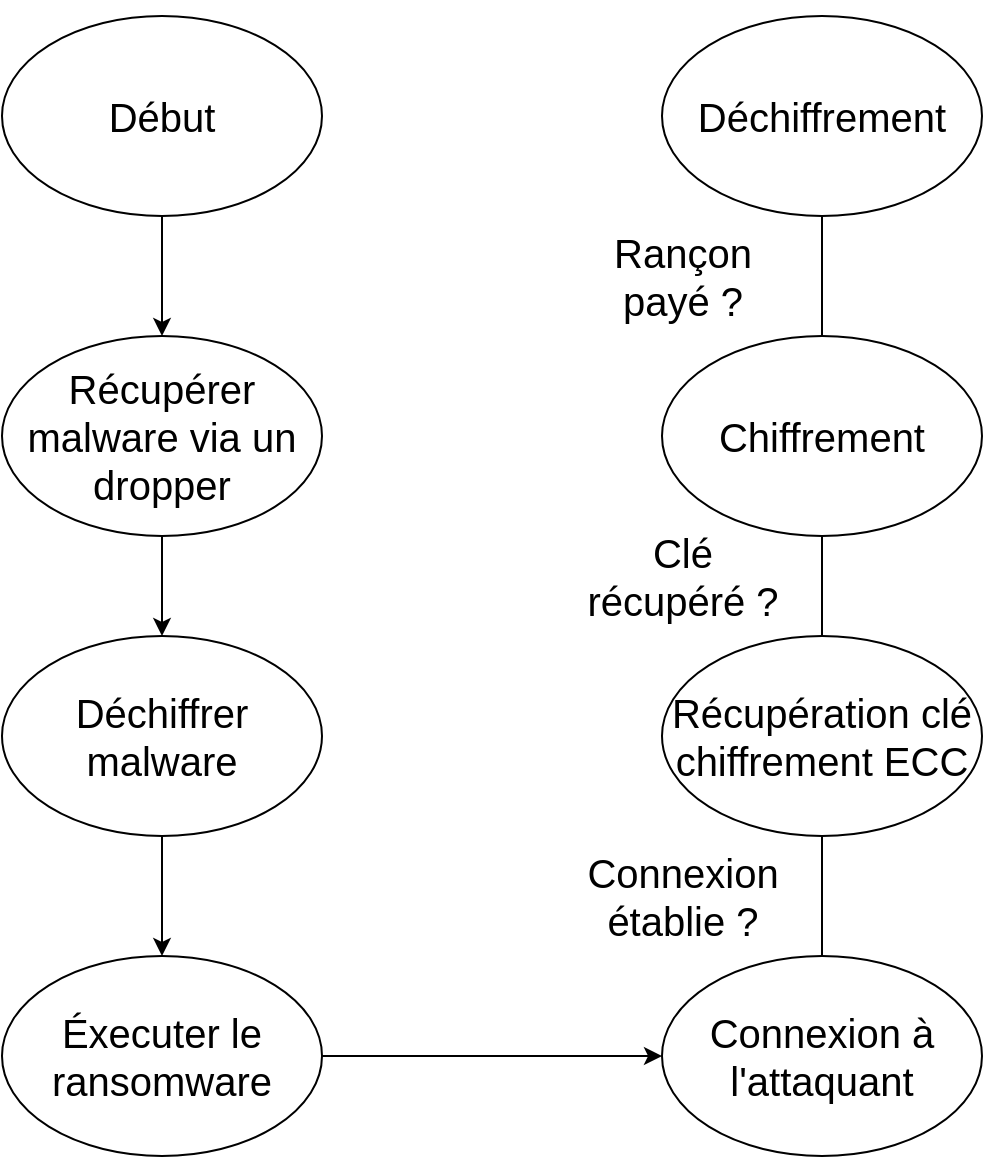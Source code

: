 <mxfile>
    <diagram id="J4XuC1SZbNevRb4Ly1Nk" name="Page-1">
        <mxGraphModel dx="2073" dy="1748" grid="1" gridSize="10" guides="1" tooltips="1" connect="1" arrows="1" fold="1" page="1" pageScale="1" pageWidth="1169" pageHeight="827" math="0" shadow="0">
            <root>
                <mxCell id="0"/>
                <mxCell id="1" parent="0"/>
                <mxCell id="14" style="edgeStyle=none;html=1;entryX=0.5;entryY=0;entryDx=0;entryDy=0;" edge="1" parent="1" source="2" target="13">
                    <mxGeometry relative="1" as="geometry"/>
                </mxCell>
                <mxCell id="2" value="&lt;font style=&quot;font-size: 20px;&quot;&gt;Début&lt;/font&gt;" style="ellipse;whiteSpace=wrap;html=1;" parent="1" vertex="1">
                    <mxGeometry x="480" y="-370" width="160" height="100" as="geometry"/>
                </mxCell>
                <mxCell id="8" value="Connexion&lt;br&gt;établie ?" style="edgeStyle=none;html=1;entryX=0.5;entryY=0;entryDx=0;entryDy=0;fontSize=20;" parent="1" source="5" target="7" edge="1">
                    <mxGeometry x="-0.625" y="70" relative="1" as="geometry">
                        <mxPoint as="offset"/>
                    </mxGeometry>
                </mxCell>
                <mxCell id="5" value="&lt;font style=&quot;font-size: 20px;&quot;&gt;Connexion à&lt;br&gt;l'attaquant&lt;br&gt;&lt;/font&gt;" style="ellipse;whiteSpace=wrap;html=1;" parent="1" vertex="1">
                    <mxGeometry x="810" y="100" width="160" height="100" as="geometry"/>
                </mxCell>
                <mxCell id="10" value="Clé&lt;br&gt;récupéré ?" style="edgeStyle=none;html=1;entryX=0.5;entryY=0;entryDx=0;entryDy=0;fontSize=20;" parent="1" source="7" target="9" edge="1">
                    <mxGeometry x="-0.6" y="70" relative="1" as="geometry">
                        <mxPoint as="offset"/>
                    </mxGeometry>
                </mxCell>
                <mxCell id="7" value="&lt;font style=&quot;font-size: 20px;&quot;&gt;Récupération clé&lt;br&gt;chiffrement ECC&lt;br&gt;&lt;/font&gt;" style="ellipse;whiteSpace=wrap;html=1;" parent="1" vertex="1">
                    <mxGeometry x="810" y="-60" width="160" height="100" as="geometry"/>
                </mxCell>
                <mxCell id="12" value="Rançon&lt;br&gt;payé ?" style="edgeStyle=none;html=1;entryX=0.5;entryY=0;entryDx=0;entryDy=0;fontSize=20;" parent="1" source="9" target="11" edge="1">
                    <mxGeometry x="-0.625" y="70" relative="1" as="geometry">
                        <mxPoint as="offset"/>
                    </mxGeometry>
                </mxCell>
                <mxCell id="9" value="&lt;font style=&quot;font-size: 20px;&quot;&gt;Chiffrement&lt;br&gt;&lt;/font&gt;" style="ellipse;whiteSpace=wrap;html=1;" parent="1" vertex="1">
                    <mxGeometry x="810" y="-210" width="160" height="100" as="geometry"/>
                </mxCell>
                <mxCell id="11" value="&lt;font style=&quot;font-size: 20px;&quot;&gt;Déchiffrement&lt;br&gt;&lt;/font&gt;" style="ellipse;whiteSpace=wrap;html=1;" parent="1" vertex="1">
                    <mxGeometry x="810" y="-370" width="160" height="100" as="geometry"/>
                </mxCell>
                <mxCell id="16" style="edgeStyle=none;html=1;entryX=0.5;entryY=0;entryDx=0;entryDy=0;" edge="1" parent="1" source="13" target="15">
                    <mxGeometry relative="1" as="geometry"/>
                </mxCell>
                <mxCell id="13" value="&lt;font style=&quot;font-size: 20px;&quot;&gt;Récupérer malware via un dropper&lt;/font&gt;" style="ellipse;whiteSpace=wrap;html=1;" vertex="1" parent="1">
                    <mxGeometry x="480" y="-210" width="160" height="100" as="geometry"/>
                </mxCell>
                <mxCell id="19" style="edgeStyle=none;html=1;entryX=0.5;entryY=0;entryDx=0;entryDy=0;" edge="1" parent="1" source="15" target="17">
                    <mxGeometry relative="1" as="geometry"/>
                </mxCell>
                <mxCell id="15" value="&lt;font style=&quot;font-size: 20px;&quot;&gt;Déchiffrer malware&lt;/font&gt;" style="ellipse;whiteSpace=wrap;html=1;" vertex="1" parent="1">
                    <mxGeometry x="480" y="-60" width="160" height="100" as="geometry"/>
                </mxCell>
                <mxCell id="21" style="edgeStyle=none;html=1;entryX=0;entryY=0.5;entryDx=0;entryDy=0;" edge="1" parent="1" source="17" target="5">
                    <mxGeometry relative="1" as="geometry"/>
                </mxCell>
                <mxCell id="17" value="&lt;font style=&quot;font-size: 20px;&quot;&gt;Éxecuter le&lt;br&gt;ransomware&lt;br&gt;&lt;/font&gt;" style="ellipse;whiteSpace=wrap;html=1;" vertex="1" parent="1">
                    <mxGeometry x="480" y="100" width="160" height="100" as="geometry"/>
                </mxCell>
            </root>
        </mxGraphModel>
    </diagram>
</mxfile>